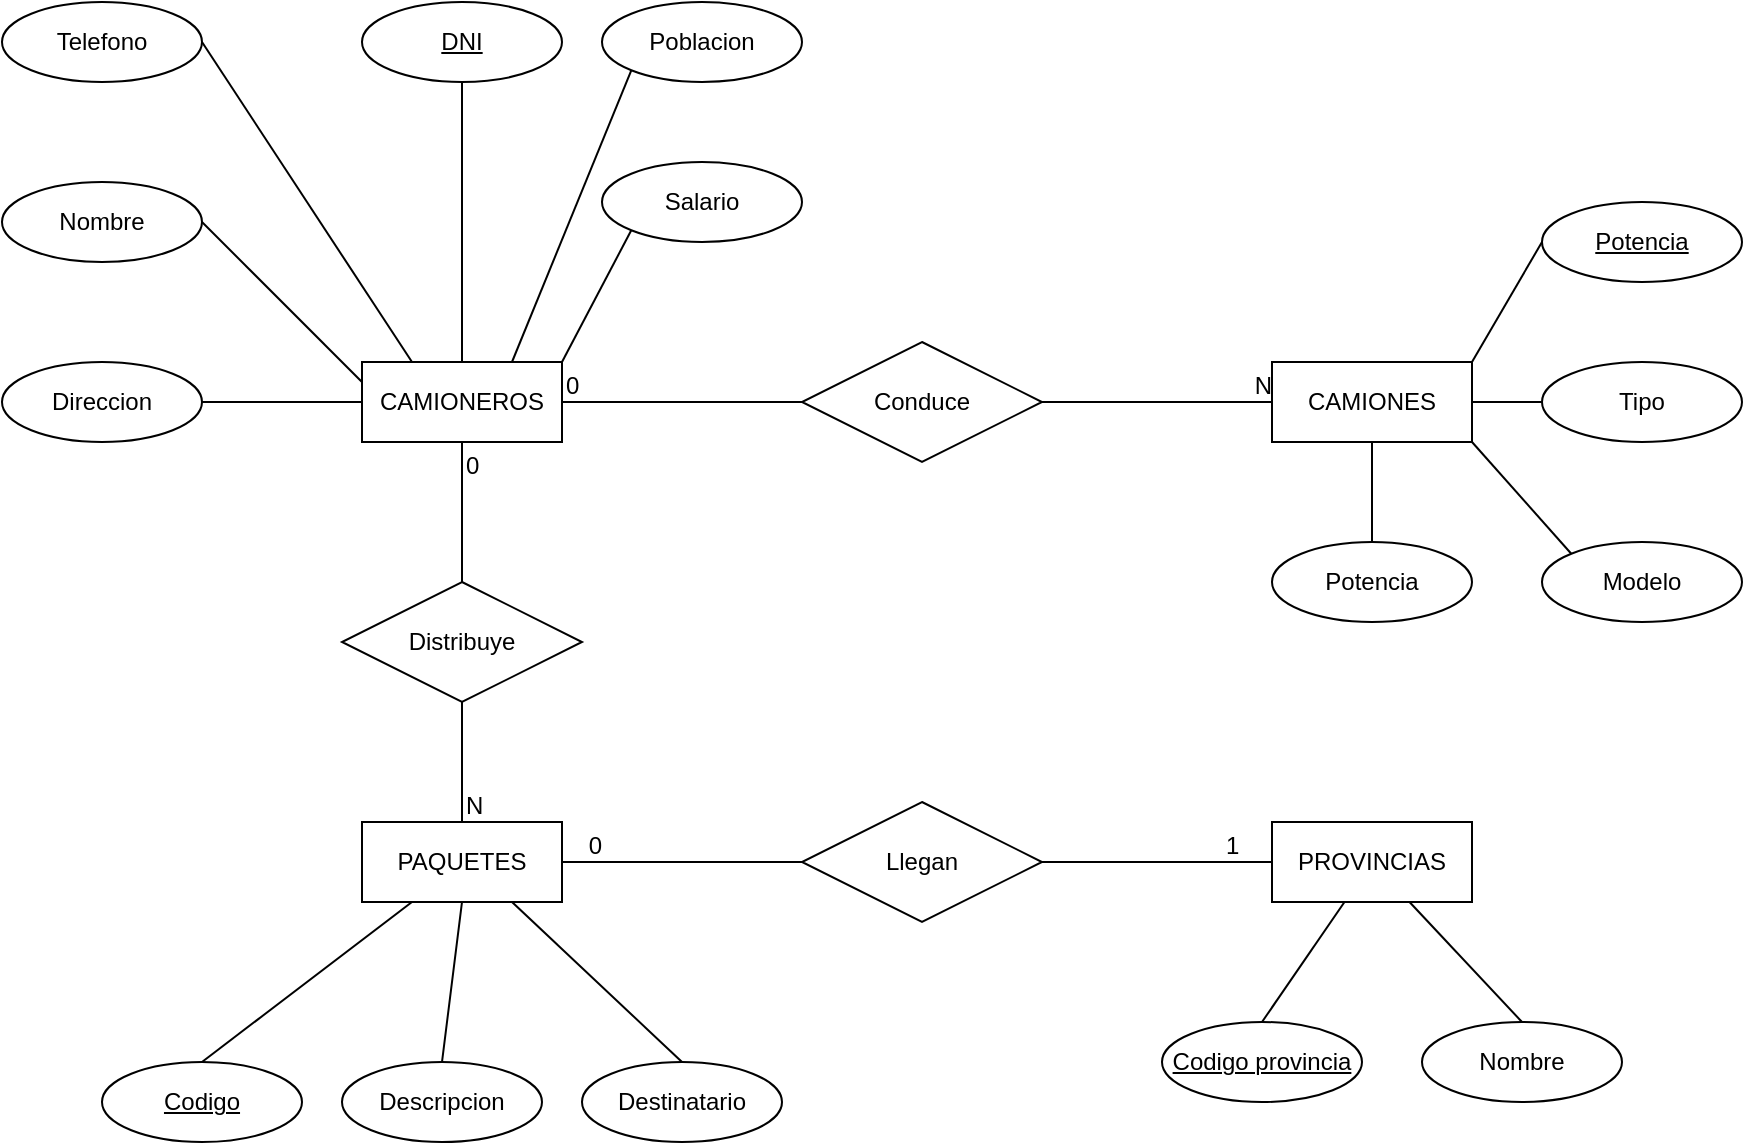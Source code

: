 <mxfile version="13.8.1" type="device"><diagram id="iUuyRWOJgXKMbTHHEtU0" name="Page-1"><mxGraphModel dx="868" dy="393" grid="1" gridSize="10" guides="1" tooltips="1" connect="1" arrows="1" fold="1" page="1" pageScale="1" pageWidth="1169" pageHeight="827" math="0" shadow="0"><root><mxCell id="0"/><mxCell id="1" parent="0"/><mxCell id="yShpPpzoG1HsP9jIcYTu-1" value="CAMIONEROS" style="whiteSpace=wrap;html=1;align=center;" vertex="1" parent="1"><mxGeometry x="250" y="300" width="100" height="40" as="geometry"/></mxCell><mxCell id="yShpPpzoG1HsP9jIcYTu-2" value="CAMIONES" style="whiteSpace=wrap;html=1;align=center;" vertex="1" parent="1"><mxGeometry x="705" y="300" width="100" height="40" as="geometry"/></mxCell><mxCell id="yShpPpzoG1HsP9jIcYTu-3" value="PAQUETES" style="whiteSpace=wrap;html=1;align=center;" vertex="1" parent="1"><mxGeometry x="250" y="530" width="100" height="40" as="geometry"/></mxCell><mxCell id="yShpPpzoG1HsP9jIcYTu-4" value="PROVINCIAS" style="whiteSpace=wrap;html=1;align=center;" vertex="1" parent="1"><mxGeometry x="705" y="530" width="100" height="40" as="geometry"/></mxCell><mxCell id="yShpPpzoG1HsP9jIcYTu-5" value="Distribuye" style="shape=rhombus;perimeter=rhombusPerimeter;whiteSpace=wrap;html=1;align=center;" vertex="1" parent="1"><mxGeometry x="240" y="410" width="120" height="60" as="geometry"/></mxCell><mxCell id="yShpPpzoG1HsP9jIcYTu-6" value="Conduce" style="shape=rhombus;perimeter=rhombusPerimeter;whiteSpace=wrap;html=1;align=center;" vertex="1" parent="1"><mxGeometry x="470" y="290" width="120" height="60" as="geometry"/></mxCell><mxCell id="yShpPpzoG1HsP9jIcYTu-7" value="Llegan" style="shape=rhombus;perimeter=rhombusPerimeter;whiteSpace=wrap;html=1;align=center;" vertex="1" parent="1"><mxGeometry x="470" y="520" width="120" height="60" as="geometry"/></mxCell><mxCell id="yShpPpzoG1HsP9jIcYTu-8" value="Codigo provincia" style="ellipse;whiteSpace=wrap;html=1;align=center;fontStyle=4;" vertex="1" parent="1"><mxGeometry x="650" y="630" width="100" height="40" as="geometry"/></mxCell><mxCell id="yShpPpzoG1HsP9jIcYTu-9" value="Nombre" style="ellipse;whiteSpace=wrap;html=1;align=center;" vertex="1" parent="1"><mxGeometry x="780" y="630" width="100" height="40" as="geometry"/></mxCell><mxCell id="yShpPpzoG1HsP9jIcYTu-10" value="Codigo" style="ellipse;whiteSpace=wrap;html=1;align=center;fontStyle=4;" vertex="1" parent="1"><mxGeometry x="120" y="650" width="100" height="40" as="geometry"/></mxCell><mxCell id="yShpPpzoG1HsP9jIcYTu-11" value="Descripcion" style="ellipse;whiteSpace=wrap;html=1;align=center;" vertex="1" parent="1"><mxGeometry x="240" y="650" width="100" height="40" as="geometry"/></mxCell><mxCell id="yShpPpzoG1HsP9jIcYTu-12" value="Destinatario" style="ellipse;whiteSpace=wrap;html=1;align=center;" vertex="1" parent="1"><mxGeometry x="360" y="650" width="100" height="40" as="geometry"/></mxCell><mxCell id="yShpPpzoG1HsP9jIcYTu-13" value="Potencia" style="ellipse;whiteSpace=wrap;html=1;align=center;fontStyle=4;" vertex="1" parent="1"><mxGeometry x="840" y="220" width="100" height="40" as="geometry"/></mxCell><mxCell id="yShpPpzoG1HsP9jIcYTu-14" value="Tipo" style="ellipse;whiteSpace=wrap;html=1;align=center;" vertex="1" parent="1"><mxGeometry x="840" y="300" width="100" height="40" as="geometry"/></mxCell><mxCell id="yShpPpzoG1HsP9jIcYTu-15" value="Modelo" style="ellipse;whiteSpace=wrap;html=1;align=center;" vertex="1" parent="1"><mxGeometry x="840" y="390" width="100" height="40" as="geometry"/></mxCell><mxCell id="yShpPpzoG1HsP9jIcYTu-16" value="Potencia" style="ellipse;whiteSpace=wrap;html=1;align=center;" vertex="1" parent="1"><mxGeometry x="705" y="390" width="100" height="40" as="geometry"/></mxCell><mxCell id="yShpPpzoG1HsP9jIcYTu-17" value="DNI" style="ellipse;whiteSpace=wrap;html=1;align=center;fontStyle=4;" vertex="1" parent="1"><mxGeometry x="250" y="120" width="100" height="40" as="geometry"/></mxCell><mxCell id="yShpPpzoG1HsP9jIcYTu-21" value="Direccion" style="ellipse;whiteSpace=wrap;html=1;align=center;" vertex="1" parent="1"><mxGeometry x="70" y="300" width="100" height="40" as="geometry"/></mxCell><mxCell id="yShpPpzoG1HsP9jIcYTu-22" value="Salario" style="ellipse;whiteSpace=wrap;html=1;align=center;" vertex="1" parent="1"><mxGeometry x="370" y="200" width="100" height="40" as="geometry"/></mxCell><mxCell id="yShpPpzoG1HsP9jIcYTu-23" value="Poblacion" style="ellipse;whiteSpace=wrap;html=1;align=center;" vertex="1" parent="1"><mxGeometry x="370" y="120" width="100" height="40" as="geometry"/></mxCell><mxCell id="yShpPpzoG1HsP9jIcYTu-24" value="Telefono" style="ellipse;whiteSpace=wrap;html=1;align=center;" vertex="1" parent="1"><mxGeometry x="70" y="120" width="100" height="40" as="geometry"/></mxCell><mxCell id="yShpPpzoG1HsP9jIcYTu-25" value="Nombre" style="ellipse;whiteSpace=wrap;html=1;align=center;" vertex="1" parent="1"><mxGeometry x="70" y="210" width="100" height="40" as="geometry"/></mxCell><mxCell id="yShpPpzoG1HsP9jIcYTu-28" value="" style="endArrow=none;html=1;rounded=0;exitX=1;exitY=0.5;exitDx=0;exitDy=0;entryX=0;entryY=0.5;entryDx=0;entryDy=0;" edge="1" parent="1" source="yShpPpzoG1HsP9jIcYTu-21" target="yShpPpzoG1HsP9jIcYTu-1"><mxGeometry relative="1" as="geometry"><mxPoint x="440" y="240" as="sourcePoint"/><mxPoint x="600" y="240" as="targetPoint"/></mxGeometry></mxCell><mxCell id="yShpPpzoG1HsP9jIcYTu-29" value="" style="endArrow=none;html=1;rounded=0;exitX=1;exitY=0.5;exitDx=0;exitDy=0;entryX=0;entryY=0.25;entryDx=0;entryDy=0;" edge="1" parent="1" source="yShpPpzoG1HsP9jIcYTu-25" target="yShpPpzoG1HsP9jIcYTu-1"><mxGeometry relative="1" as="geometry"><mxPoint x="180" y="330" as="sourcePoint"/><mxPoint x="260" y="330" as="targetPoint"/></mxGeometry></mxCell><mxCell id="yShpPpzoG1HsP9jIcYTu-30" value="" style="endArrow=none;html=1;rounded=0;exitX=1;exitY=0.5;exitDx=0;exitDy=0;entryX=0.25;entryY=0;entryDx=0;entryDy=0;" edge="1" parent="1" source="yShpPpzoG1HsP9jIcYTu-24" target="yShpPpzoG1HsP9jIcYTu-1"><mxGeometry relative="1" as="geometry"><mxPoint x="190" y="340" as="sourcePoint"/><mxPoint x="270" y="340" as="targetPoint"/></mxGeometry></mxCell><mxCell id="yShpPpzoG1HsP9jIcYTu-31" value="" style="endArrow=none;html=1;rounded=0;entryX=0.5;entryY=1;entryDx=0;entryDy=0;" edge="1" parent="1" source="yShpPpzoG1HsP9jIcYTu-1" target="yShpPpzoG1HsP9jIcYTu-17"><mxGeometry relative="1" as="geometry"><mxPoint x="200" y="350" as="sourcePoint"/><mxPoint x="280" y="350" as="targetPoint"/></mxGeometry></mxCell><mxCell id="yShpPpzoG1HsP9jIcYTu-32" value="" style="endArrow=none;html=1;rounded=0;exitX=0.75;exitY=0;exitDx=0;exitDy=0;entryX=0;entryY=1;entryDx=0;entryDy=0;" edge="1" parent="1" source="yShpPpzoG1HsP9jIcYTu-1" target="yShpPpzoG1HsP9jIcYTu-23"><mxGeometry relative="1" as="geometry"><mxPoint x="210" y="360" as="sourcePoint"/><mxPoint x="290" y="360" as="targetPoint"/></mxGeometry></mxCell><mxCell id="yShpPpzoG1HsP9jIcYTu-33" value="" style="endArrow=none;html=1;rounded=0;exitX=1;exitY=0;exitDx=0;exitDy=0;entryX=0;entryY=1;entryDx=0;entryDy=0;" edge="1" parent="1" source="yShpPpzoG1HsP9jIcYTu-1" target="yShpPpzoG1HsP9jIcYTu-22"><mxGeometry relative="1" as="geometry"><mxPoint x="220" y="370" as="sourcePoint"/><mxPoint x="300" y="370" as="targetPoint"/></mxGeometry></mxCell><mxCell id="yShpPpzoG1HsP9jIcYTu-34" value="" style="endArrow=none;html=1;rounded=0;exitX=1;exitY=0;exitDx=0;exitDy=0;entryX=0;entryY=0.5;entryDx=0;entryDy=0;" edge="1" parent="1" source="yShpPpzoG1HsP9jIcYTu-2" target="yShpPpzoG1HsP9jIcYTu-13"><mxGeometry relative="1" as="geometry"><mxPoint x="230" y="380" as="sourcePoint"/><mxPoint x="310" y="380" as="targetPoint"/></mxGeometry></mxCell><mxCell id="yShpPpzoG1HsP9jIcYTu-35" value="" style="endArrow=none;html=1;rounded=0;exitX=1;exitY=0.5;exitDx=0;exitDy=0;entryX=0;entryY=0.5;entryDx=0;entryDy=0;" edge="1" parent="1" source="yShpPpzoG1HsP9jIcYTu-2" target="yShpPpzoG1HsP9jIcYTu-14"><mxGeometry relative="1" as="geometry"><mxPoint x="240" y="390" as="sourcePoint"/><mxPoint x="320" y="390" as="targetPoint"/></mxGeometry></mxCell><mxCell id="yShpPpzoG1HsP9jIcYTu-36" value="" style="endArrow=none;html=1;rounded=0;exitX=1;exitY=1;exitDx=0;exitDy=0;entryX=0;entryY=0;entryDx=0;entryDy=0;" edge="1" parent="1" source="yShpPpzoG1HsP9jIcYTu-2" target="yShpPpzoG1HsP9jIcYTu-15"><mxGeometry relative="1" as="geometry"><mxPoint x="250" y="400" as="sourcePoint"/><mxPoint x="330" y="400" as="targetPoint"/></mxGeometry></mxCell><mxCell id="yShpPpzoG1HsP9jIcYTu-37" value="" style="endArrow=none;html=1;rounded=0;entryX=0.5;entryY=1;entryDx=0;entryDy=0;exitX=0.5;exitY=0;exitDx=0;exitDy=0;" edge="1" parent="1" source="yShpPpzoG1HsP9jIcYTu-16" target="yShpPpzoG1HsP9jIcYTu-2"><mxGeometry relative="1" as="geometry"><mxPoint x="755" y="380" as="sourcePoint"/><mxPoint x="340" y="410" as="targetPoint"/></mxGeometry></mxCell><mxCell id="yShpPpzoG1HsP9jIcYTu-38" value="" style="endArrow=none;html=1;rounded=0;exitX=0.5;exitY=0;exitDx=0;exitDy=0;entryX=0.25;entryY=1;entryDx=0;entryDy=0;" edge="1" parent="1" source="yShpPpzoG1HsP9jIcYTu-10" target="yShpPpzoG1HsP9jIcYTu-3"><mxGeometry relative="1" as="geometry"><mxPoint x="270" y="420" as="sourcePoint"/><mxPoint x="350" y="420" as="targetPoint"/></mxGeometry></mxCell><mxCell id="yShpPpzoG1HsP9jIcYTu-39" value="" style="endArrow=none;html=1;rounded=0;exitX=0.5;exitY=0;exitDx=0;exitDy=0;entryX=0.5;entryY=1;entryDx=0;entryDy=0;" edge="1" parent="1" source="yShpPpzoG1HsP9jIcYTu-11" target="yShpPpzoG1HsP9jIcYTu-3"><mxGeometry relative="1" as="geometry"><mxPoint x="280" y="430" as="sourcePoint"/><mxPoint x="360" y="430" as="targetPoint"/></mxGeometry></mxCell><mxCell id="yShpPpzoG1HsP9jIcYTu-40" value="" style="endArrow=none;html=1;rounded=0;exitX=0.75;exitY=1;exitDx=0;exitDy=0;entryX=0.5;entryY=0;entryDx=0;entryDy=0;" edge="1" parent="1" source="yShpPpzoG1HsP9jIcYTu-3" target="yShpPpzoG1HsP9jIcYTu-12"><mxGeometry relative="1" as="geometry"><mxPoint x="290" y="440" as="sourcePoint"/><mxPoint x="370" y="440" as="targetPoint"/></mxGeometry></mxCell><mxCell id="yShpPpzoG1HsP9jIcYTu-41" value="" style="endArrow=none;html=1;rounded=0;exitX=0.5;exitY=0;exitDx=0;exitDy=0;" edge="1" parent="1" source="yShpPpzoG1HsP9jIcYTu-8" target="yShpPpzoG1HsP9jIcYTu-4"><mxGeometry relative="1" as="geometry"><mxPoint x="335" y="580" as="sourcePoint"/><mxPoint x="420" y="660" as="targetPoint"/></mxGeometry></mxCell><mxCell id="yShpPpzoG1HsP9jIcYTu-42" value="" style="endArrow=none;html=1;rounded=0;entryX=0.5;entryY=0;entryDx=0;entryDy=0;" edge="1" parent="1" source="yShpPpzoG1HsP9jIcYTu-4" target="yShpPpzoG1HsP9jIcYTu-9"><mxGeometry relative="1" as="geometry"><mxPoint x="345" y="590" as="sourcePoint"/><mxPoint x="430" y="670" as="targetPoint"/></mxGeometry></mxCell><mxCell id="yShpPpzoG1HsP9jIcYTu-43" value="" style="endArrow=none;html=1;rounded=0;exitX=0.5;exitY=0;exitDx=0;exitDy=0;entryX=0.5;entryY=1;entryDx=0;entryDy=0;" edge="1" parent="1" source="yShpPpzoG1HsP9jIcYTu-3" target="yShpPpzoG1HsP9jIcYTu-5"><mxGeometry relative="1" as="geometry"><mxPoint x="440" y="440" as="sourcePoint"/><mxPoint x="600" y="440" as="targetPoint"/></mxGeometry></mxCell><mxCell id="yShpPpzoG1HsP9jIcYTu-44" value="N" style="resizable=0;html=1;align=left;verticalAlign=bottom;" connectable="0" vertex="1" parent="yShpPpzoG1HsP9jIcYTu-43"><mxGeometry x="-1" relative="1" as="geometry"/></mxCell><mxCell id="yShpPpzoG1HsP9jIcYTu-46" value="" style="endArrow=none;html=1;rounded=0;exitX=0.5;exitY=1;exitDx=0;exitDy=0;entryX=0.5;entryY=0;entryDx=0;entryDy=0;" edge="1" parent="1" source="yShpPpzoG1HsP9jIcYTu-1" target="yShpPpzoG1HsP9jIcYTu-5"><mxGeometry relative="1" as="geometry"><mxPoint x="440" y="440" as="sourcePoint"/><mxPoint x="600" y="440" as="targetPoint"/></mxGeometry></mxCell><mxCell id="yShpPpzoG1HsP9jIcYTu-47" value="0" style="resizable=0;html=1;align=left;verticalAlign=bottom;" connectable="0" vertex="1" parent="yShpPpzoG1HsP9jIcYTu-46"><mxGeometry x="-1" relative="1" as="geometry"><mxPoint y="20" as="offset"/></mxGeometry></mxCell><mxCell id="yShpPpzoG1HsP9jIcYTu-49" value="" style="endArrow=none;html=1;rounded=0;exitX=1;exitY=0.5;exitDx=0;exitDy=0;entryX=0;entryY=0.5;entryDx=0;entryDy=0;" edge="1" parent="1" source="yShpPpzoG1HsP9jIcYTu-1" target="yShpPpzoG1HsP9jIcYTu-6"><mxGeometry relative="1" as="geometry"><mxPoint x="440" y="440" as="sourcePoint"/><mxPoint x="600" y="440" as="targetPoint"/></mxGeometry></mxCell><mxCell id="yShpPpzoG1HsP9jIcYTu-50" value="0" style="resizable=0;html=1;align=left;verticalAlign=bottom;" connectable="0" vertex="1" parent="yShpPpzoG1HsP9jIcYTu-49"><mxGeometry x="-1" relative="1" as="geometry"/></mxCell><mxCell id="yShpPpzoG1HsP9jIcYTu-52" value="" style="endArrow=none;html=1;rounded=0;exitX=1;exitY=0.5;exitDx=0;exitDy=0;entryX=0;entryY=0.5;entryDx=0;entryDy=0;" edge="1" parent="1" source="yShpPpzoG1HsP9jIcYTu-6" target="yShpPpzoG1HsP9jIcYTu-2"><mxGeometry relative="1" as="geometry"><mxPoint x="440" y="440" as="sourcePoint"/><mxPoint x="600" y="440" as="targetPoint"/></mxGeometry></mxCell><mxCell id="yShpPpzoG1HsP9jIcYTu-54" value="N" style="resizable=0;html=1;align=right;verticalAlign=bottom;" connectable="0" vertex="1" parent="yShpPpzoG1HsP9jIcYTu-52"><mxGeometry x="1" relative="1" as="geometry"/></mxCell><mxCell id="yShpPpzoG1HsP9jIcYTu-55" value="" style="endArrow=none;html=1;rounded=0;exitX=0;exitY=0.5;exitDx=0;exitDy=0;entryX=1;entryY=0.5;entryDx=0;entryDy=0;" edge="1" parent="1" source="yShpPpzoG1HsP9jIcYTu-7" target="yShpPpzoG1HsP9jIcYTu-3"><mxGeometry relative="1" as="geometry"><mxPoint x="440" y="440" as="sourcePoint"/><mxPoint x="600" y="440" as="targetPoint"/></mxGeometry></mxCell><mxCell id="yShpPpzoG1HsP9jIcYTu-57" value="0" style="resizable=0;html=1;align=right;verticalAlign=bottom;" connectable="0" vertex="1" parent="yShpPpzoG1HsP9jIcYTu-55"><mxGeometry x="1" relative="1" as="geometry"><mxPoint x="20" as="offset"/></mxGeometry></mxCell><mxCell id="yShpPpzoG1HsP9jIcYTu-58" value="" style="endArrow=none;html=1;rounded=0;entryX=1;entryY=0.5;entryDx=0;entryDy=0;exitX=0;exitY=0.5;exitDx=0;exitDy=0;" edge="1" parent="1" source="yShpPpzoG1HsP9jIcYTu-4" target="yShpPpzoG1HsP9jIcYTu-7"><mxGeometry relative="1" as="geometry"><mxPoint x="440" y="440" as="sourcePoint"/><mxPoint x="600" y="440" as="targetPoint"/></mxGeometry></mxCell><mxCell id="yShpPpzoG1HsP9jIcYTu-59" value="1" style="resizable=0;html=1;align=left;verticalAlign=bottom;" connectable="0" vertex="1" parent="yShpPpzoG1HsP9jIcYTu-58"><mxGeometry x="-1" relative="1" as="geometry"><mxPoint x="-25" as="offset"/></mxGeometry></mxCell></root></mxGraphModel></diagram></mxfile>